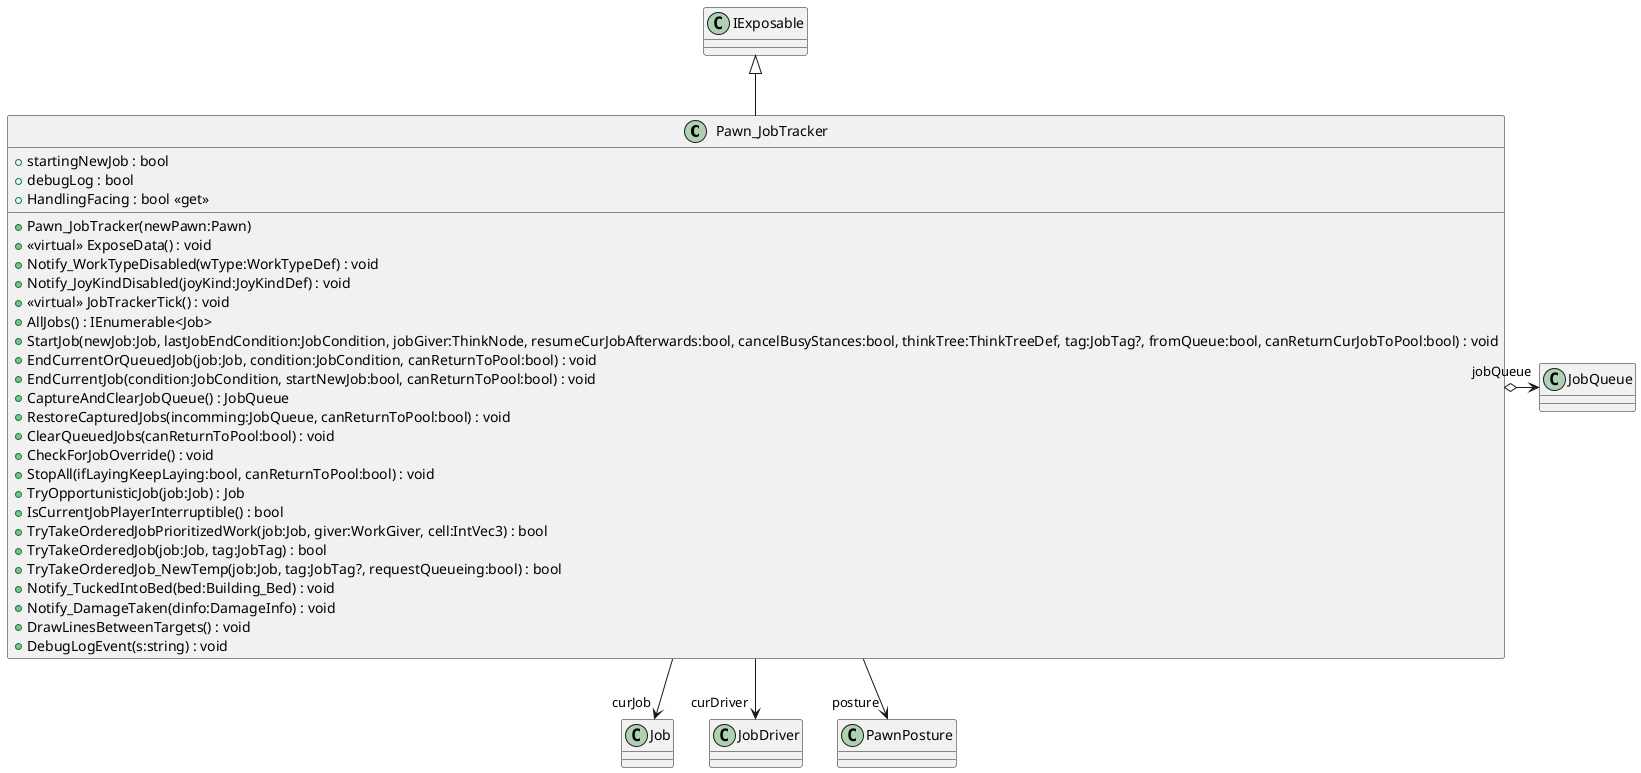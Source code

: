 @startuml
class Pawn_JobTracker {
    + startingNewJob : bool
    + debugLog : bool
    + HandlingFacing : bool <<get>>
    + Pawn_JobTracker(newPawn:Pawn)
    + <<virtual>> ExposeData() : void
    + Notify_WorkTypeDisabled(wType:WorkTypeDef) : void
    + Notify_JoyKindDisabled(joyKind:JoyKindDef) : void
    + <<virtual>> JobTrackerTick() : void
    + AllJobs() : IEnumerable<Job>
    + StartJob(newJob:Job, lastJobEndCondition:JobCondition, jobGiver:ThinkNode, resumeCurJobAfterwards:bool, cancelBusyStances:bool, thinkTree:ThinkTreeDef, tag:JobTag?, fromQueue:bool, canReturnCurJobToPool:bool) : void
    + EndCurrentOrQueuedJob(job:Job, condition:JobCondition, canReturnToPool:bool) : void
    + EndCurrentJob(condition:JobCondition, startNewJob:bool, canReturnToPool:bool) : void
    + CaptureAndClearJobQueue() : JobQueue
    + RestoreCapturedJobs(incomming:JobQueue, canReturnToPool:bool) : void
    + ClearQueuedJobs(canReturnToPool:bool) : void
    + CheckForJobOverride() : void
    + StopAll(ifLayingKeepLaying:bool, canReturnToPool:bool) : void
    + TryOpportunisticJob(job:Job) : Job
    + IsCurrentJobPlayerInterruptible() : bool
    + TryTakeOrderedJobPrioritizedWork(job:Job, giver:WorkGiver, cell:IntVec3) : bool
    + TryTakeOrderedJob(job:Job, tag:JobTag) : bool
    + TryTakeOrderedJob_NewTemp(job:Job, tag:JobTag?, requestQueueing:bool) : bool
    + Notify_TuckedIntoBed(bed:Building_Bed) : void
    + Notify_DamageTaken(dinfo:DamageInfo) : void
    + DrawLinesBetweenTargets() : void
    + DebugLogEvent(s:string) : void
}
IExposable <|-- Pawn_JobTracker
Pawn_JobTracker --> "curJob" Job
Pawn_JobTracker --> "curDriver" JobDriver
Pawn_JobTracker o-> "jobQueue" JobQueue
Pawn_JobTracker --> "posture" PawnPosture
@enduml
